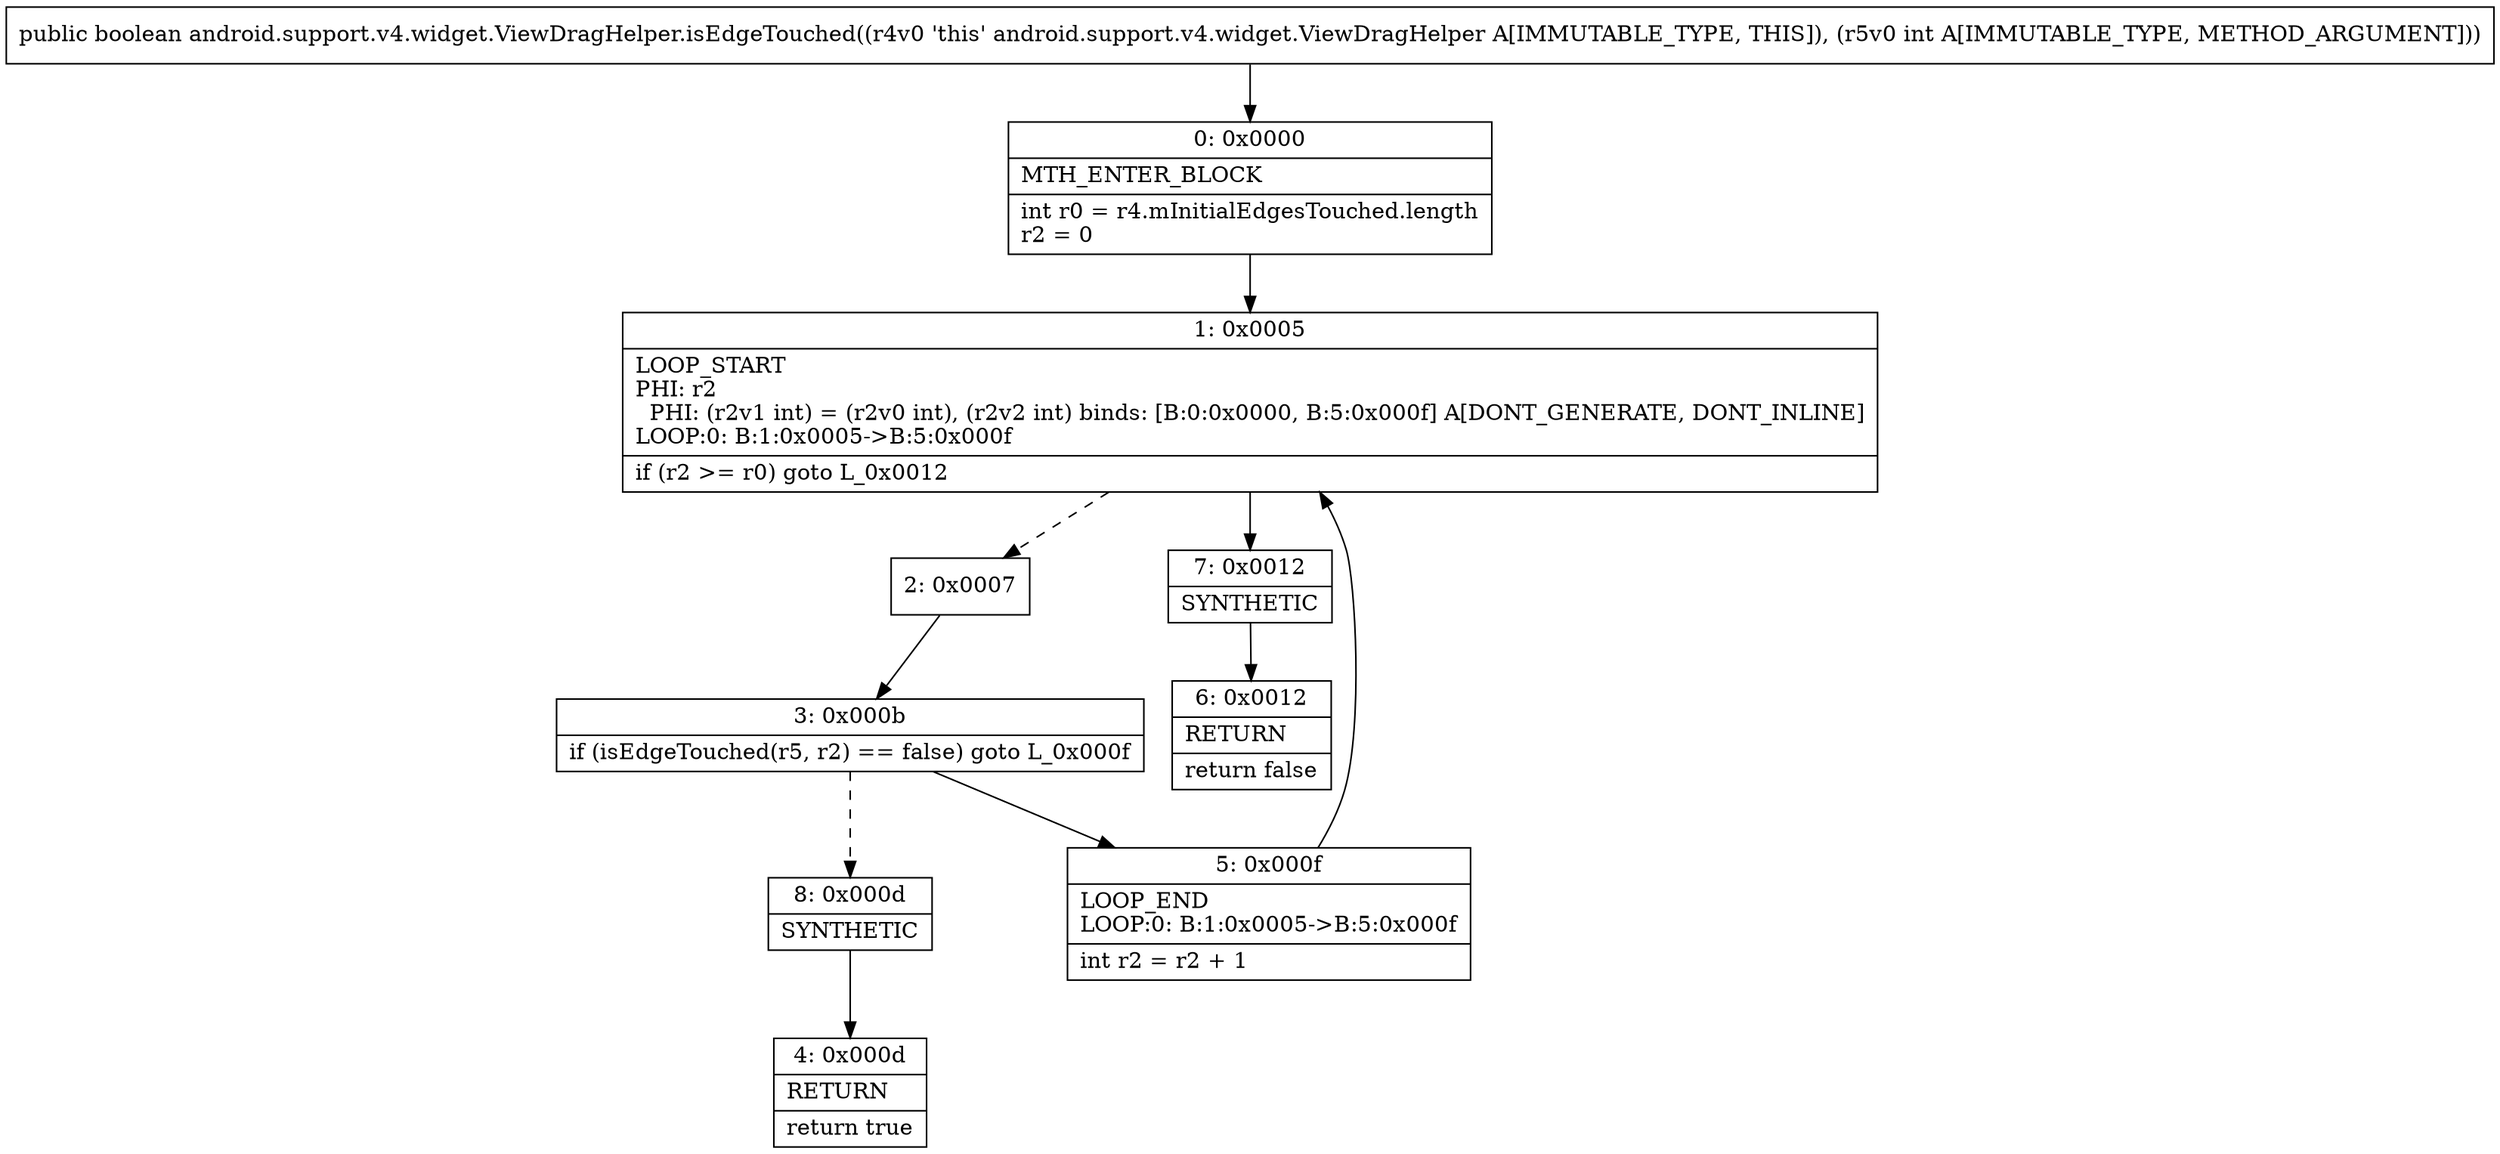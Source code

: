 digraph "CFG forandroid.support.v4.widget.ViewDragHelper.isEdgeTouched(I)Z" {
Node_0 [shape=record,label="{0\:\ 0x0000|MTH_ENTER_BLOCK\l|int r0 = r4.mInitialEdgesTouched.length\lr2 = 0\l}"];
Node_1 [shape=record,label="{1\:\ 0x0005|LOOP_START\lPHI: r2 \l  PHI: (r2v1 int) = (r2v0 int), (r2v2 int) binds: [B:0:0x0000, B:5:0x000f] A[DONT_GENERATE, DONT_INLINE]\lLOOP:0: B:1:0x0005\-\>B:5:0x000f\l|if (r2 \>= r0) goto L_0x0012\l}"];
Node_2 [shape=record,label="{2\:\ 0x0007}"];
Node_3 [shape=record,label="{3\:\ 0x000b|if (isEdgeTouched(r5, r2) == false) goto L_0x000f\l}"];
Node_4 [shape=record,label="{4\:\ 0x000d|RETURN\l|return true\l}"];
Node_5 [shape=record,label="{5\:\ 0x000f|LOOP_END\lLOOP:0: B:1:0x0005\-\>B:5:0x000f\l|int r2 = r2 + 1\l}"];
Node_6 [shape=record,label="{6\:\ 0x0012|RETURN\l|return false\l}"];
Node_7 [shape=record,label="{7\:\ 0x0012|SYNTHETIC\l}"];
Node_8 [shape=record,label="{8\:\ 0x000d|SYNTHETIC\l}"];
MethodNode[shape=record,label="{public boolean android.support.v4.widget.ViewDragHelper.isEdgeTouched((r4v0 'this' android.support.v4.widget.ViewDragHelper A[IMMUTABLE_TYPE, THIS]), (r5v0 int A[IMMUTABLE_TYPE, METHOD_ARGUMENT])) }"];
MethodNode -> Node_0;
Node_0 -> Node_1;
Node_1 -> Node_2[style=dashed];
Node_1 -> Node_7;
Node_2 -> Node_3;
Node_3 -> Node_5;
Node_3 -> Node_8[style=dashed];
Node_5 -> Node_1;
Node_7 -> Node_6;
Node_8 -> Node_4;
}

